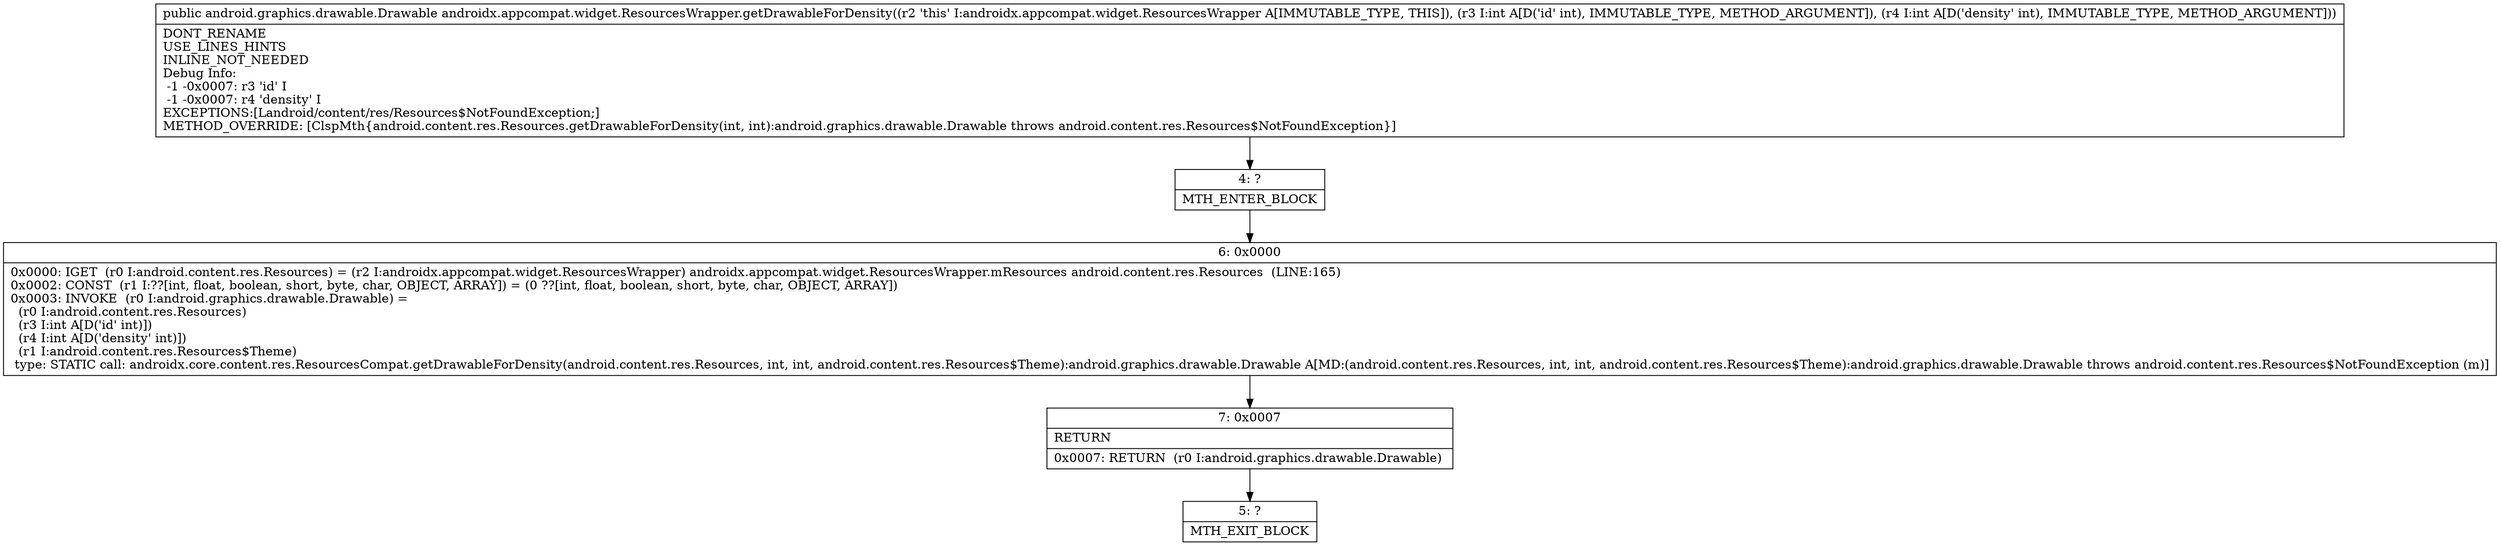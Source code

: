 digraph "CFG forandroidx.appcompat.widget.ResourcesWrapper.getDrawableForDensity(II)Landroid\/graphics\/drawable\/Drawable;" {
Node_4 [shape=record,label="{4\:\ ?|MTH_ENTER_BLOCK\l}"];
Node_6 [shape=record,label="{6\:\ 0x0000|0x0000: IGET  (r0 I:android.content.res.Resources) = (r2 I:androidx.appcompat.widget.ResourcesWrapper) androidx.appcompat.widget.ResourcesWrapper.mResources android.content.res.Resources  (LINE:165)\l0x0002: CONST  (r1 I:??[int, float, boolean, short, byte, char, OBJECT, ARRAY]) = (0 ??[int, float, boolean, short, byte, char, OBJECT, ARRAY]) \l0x0003: INVOKE  (r0 I:android.graphics.drawable.Drawable) = \l  (r0 I:android.content.res.Resources)\l  (r3 I:int A[D('id' int)])\l  (r4 I:int A[D('density' int)])\l  (r1 I:android.content.res.Resources$Theme)\l type: STATIC call: androidx.core.content.res.ResourcesCompat.getDrawableForDensity(android.content.res.Resources, int, int, android.content.res.Resources$Theme):android.graphics.drawable.Drawable A[MD:(android.content.res.Resources, int, int, android.content.res.Resources$Theme):android.graphics.drawable.Drawable throws android.content.res.Resources$NotFoundException (m)]\l}"];
Node_7 [shape=record,label="{7\:\ 0x0007|RETURN\l|0x0007: RETURN  (r0 I:android.graphics.drawable.Drawable) \l}"];
Node_5 [shape=record,label="{5\:\ ?|MTH_EXIT_BLOCK\l}"];
MethodNode[shape=record,label="{public android.graphics.drawable.Drawable androidx.appcompat.widget.ResourcesWrapper.getDrawableForDensity((r2 'this' I:androidx.appcompat.widget.ResourcesWrapper A[IMMUTABLE_TYPE, THIS]), (r3 I:int A[D('id' int), IMMUTABLE_TYPE, METHOD_ARGUMENT]), (r4 I:int A[D('density' int), IMMUTABLE_TYPE, METHOD_ARGUMENT]))  | DONT_RENAME\lUSE_LINES_HINTS\lINLINE_NOT_NEEDED\lDebug Info:\l  \-1 \-0x0007: r3 'id' I\l  \-1 \-0x0007: r4 'density' I\lEXCEPTIONS:[Landroid\/content\/res\/Resources$NotFoundException;]\lMETHOD_OVERRIDE: [ClspMth\{android.content.res.Resources.getDrawableForDensity(int, int):android.graphics.drawable.Drawable throws android.content.res.Resources$NotFoundException\}]\l}"];
MethodNode -> Node_4;Node_4 -> Node_6;
Node_6 -> Node_7;
Node_7 -> Node_5;
}

